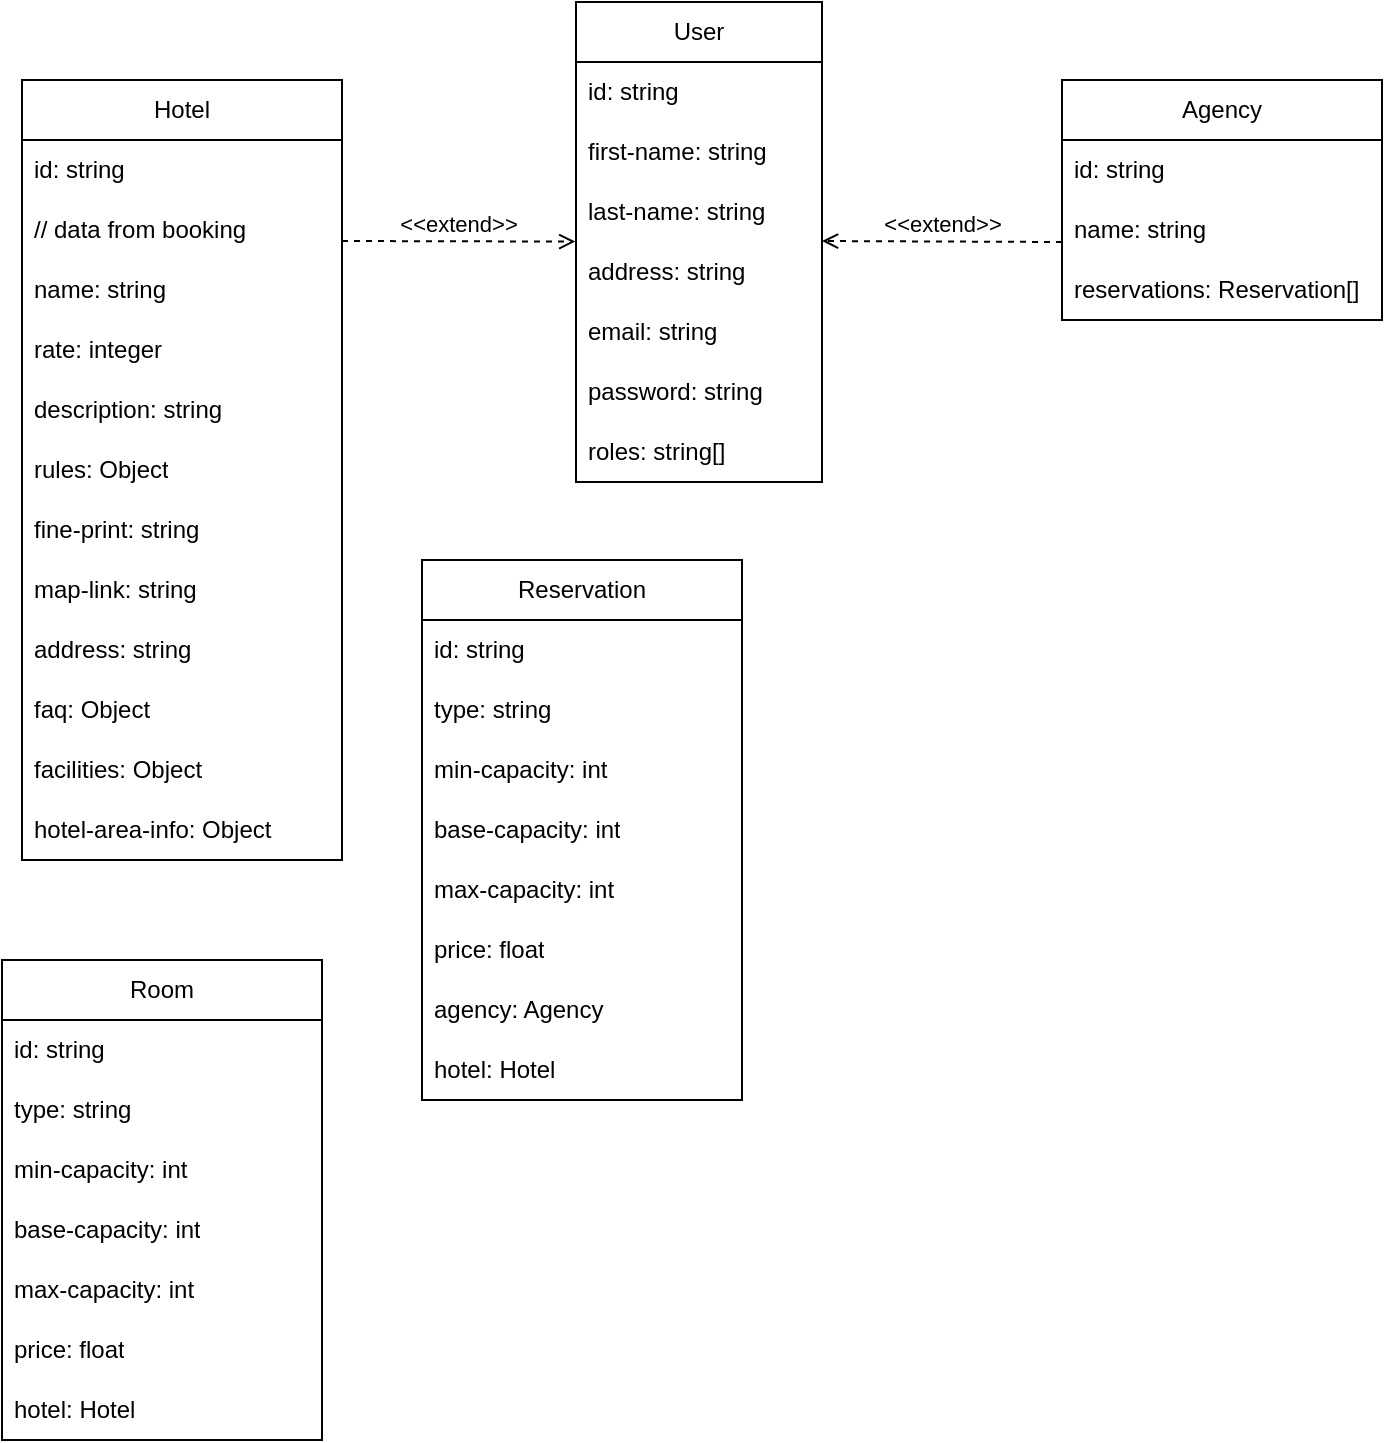 <mxfile version="26.0.11">
  <diagram id="C5RBs43oDa-KdzZeNtuy" name="Page-1">
    <mxGraphModel dx="989" dy="518" grid="1" gridSize="10" guides="1" tooltips="1" connect="1" arrows="1" fold="1" page="1" pageScale="1" pageWidth="827" pageHeight="1169" math="0" shadow="0">
      <root>
        <mxCell id="WIyWlLk6GJQsqaUBKTNV-0" />
        <mxCell id="WIyWlLk6GJQsqaUBKTNV-1" parent="WIyWlLk6GJQsqaUBKTNV-0" />
        <mxCell id="F9ec1wagIEGhsBL4ZeYO-0" value="User" style="swimlane;fontStyle=0;childLayout=stackLayout;horizontal=1;startSize=30;horizontalStack=0;resizeParent=1;resizeParentMax=0;resizeLast=0;collapsible=1;marginBottom=0;whiteSpace=wrap;html=1;" parent="WIyWlLk6GJQsqaUBKTNV-1" vertex="1">
          <mxGeometry x="357" y="161" width="123" height="240" as="geometry" />
        </mxCell>
        <mxCell id="F9ec1wagIEGhsBL4ZeYO-1" value="id: string" style="text;strokeColor=none;fillColor=none;align=left;verticalAlign=middle;spacingLeft=4;spacingRight=4;overflow=hidden;points=[[0,0.5],[1,0.5]];portConstraint=eastwest;rotatable=0;whiteSpace=wrap;html=1;" parent="F9ec1wagIEGhsBL4ZeYO-0" vertex="1">
          <mxGeometry y="30" width="123" height="30" as="geometry" />
        </mxCell>
        <mxCell id="F9ec1wagIEGhsBL4ZeYO-5" value="first-name: string" style="text;strokeColor=none;fillColor=none;align=left;verticalAlign=middle;spacingLeft=4;spacingRight=4;overflow=hidden;points=[[0,0.5],[1,0.5]];portConstraint=eastwest;rotatable=0;whiteSpace=wrap;html=1;" parent="F9ec1wagIEGhsBL4ZeYO-0" vertex="1">
          <mxGeometry y="60" width="123" height="30" as="geometry" />
        </mxCell>
        <mxCell id="F9ec1wagIEGhsBL4ZeYO-2" value="&lt;div&gt;last-name: string&lt;/div&gt;" style="text;strokeColor=none;fillColor=none;align=left;verticalAlign=middle;spacingLeft=4;spacingRight=4;overflow=hidden;points=[[0,0.5],[1,0.5]];portConstraint=eastwest;rotatable=0;whiteSpace=wrap;html=1;" parent="F9ec1wagIEGhsBL4ZeYO-0" vertex="1">
          <mxGeometry y="90" width="123" height="30" as="geometry" />
        </mxCell>
        <mxCell id="F9ec1wagIEGhsBL4ZeYO-3" value="address: string" style="text;strokeColor=none;fillColor=none;align=left;verticalAlign=middle;spacingLeft=4;spacingRight=4;overflow=hidden;points=[[0,0.5],[1,0.5]];portConstraint=eastwest;rotatable=0;whiteSpace=wrap;html=1;" parent="F9ec1wagIEGhsBL4ZeYO-0" vertex="1">
          <mxGeometry y="120" width="123" height="30" as="geometry" />
        </mxCell>
        <mxCell id="F9ec1wagIEGhsBL4ZeYO-4" value="email: string" style="text;strokeColor=none;fillColor=none;align=left;verticalAlign=middle;spacingLeft=4;spacingRight=4;overflow=hidden;points=[[0,0.5],[1,0.5]];portConstraint=eastwest;rotatable=0;whiteSpace=wrap;html=1;" parent="F9ec1wagIEGhsBL4ZeYO-0" vertex="1">
          <mxGeometry y="150" width="123" height="30" as="geometry" />
        </mxCell>
        <mxCell id="F9ec1wagIEGhsBL4ZeYO-6" value="password: string" style="text;strokeColor=none;fillColor=none;align=left;verticalAlign=middle;spacingLeft=4;spacingRight=4;overflow=hidden;points=[[0,0.5],[1,0.5]];portConstraint=eastwest;rotatable=0;whiteSpace=wrap;html=1;" parent="F9ec1wagIEGhsBL4ZeYO-0" vertex="1">
          <mxGeometry y="180" width="123" height="30" as="geometry" />
        </mxCell>
        <mxCell id="F9ec1wagIEGhsBL4ZeYO-7" value="roles: string[]" style="text;strokeColor=none;fillColor=none;align=left;verticalAlign=middle;spacingLeft=4;spacingRight=4;overflow=hidden;points=[[0,0.5],[1,0.5]];portConstraint=eastwest;rotatable=0;whiteSpace=wrap;html=1;" parent="F9ec1wagIEGhsBL4ZeYO-0" vertex="1">
          <mxGeometry y="210" width="123" height="30" as="geometry" />
        </mxCell>
        <mxCell id="F9ec1wagIEGhsBL4ZeYO-10" value="Agency" style="swimlane;fontStyle=0;childLayout=stackLayout;horizontal=1;startSize=30;horizontalStack=0;resizeParent=1;resizeParentMax=0;resizeLast=0;collapsible=1;marginBottom=0;whiteSpace=wrap;html=1;" parent="WIyWlLk6GJQsqaUBKTNV-1" vertex="1">
          <mxGeometry x="600" y="200" width="160" height="120" as="geometry" />
        </mxCell>
        <mxCell id="F9ec1wagIEGhsBL4ZeYO-23" value="id: string" style="text;strokeColor=none;fillColor=none;align=left;verticalAlign=middle;spacingLeft=4;spacingRight=4;overflow=hidden;points=[[0,0.5],[1,0.5]];portConstraint=eastwest;rotatable=0;whiteSpace=wrap;html=1;" parent="F9ec1wagIEGhsBL4ZeYO-10" vertex="1">
          <mxGeometry y="30" width="160" height="30" as="geometry" />
        </mxCell>
        <mxCell id="F9ec1wagIEGhsBL4ZeYO-11" value="name: string" style="text;strokeColor=none;fillColor=none;align=left;verticalAlign=middle;spacingLeft=4;spacingRight=4;overflow=hidden;points=[[0,0.5],[1,0.5]];portConstraint=eastwest;rotatable=0;whiteSpace=wrap;html=1;" parent="F9ec1wagIEGhsBL4ZeYO-10" vertex="1">
          <mxGeometry y="60" width="160" height="30" as="geometry" />
        </mxCell>
        <mxCell id="F9ec1wagIEGhsBL4ZeYO-12" value="reservations: Reservation[]" style="text;strokeColor=none;fillColor=none;align=left;verticalAlign=middle;spacingLeft=4;spacingRight=4;overflow=hidden;points=[[0,0.5],[1,0.5]];portConstraint=eastwest;rotatable=0;whiteSpace=wrap;html=1;" parent="F9ec1wagIEGhsBL4ZeYO-10" vertex="1">
          <mxGeometry y="90" width="160" height="30" as="geometry" />
        </mxCell>
        <mxCell id="F9ec1wagIEGhsBL4ZeYO-14" value="&amp;lt;&amp;lt;extend&amp;gt;&amp;gt;" style="html=1;verticalAlign=bottom;labelBackgroundColor=none;endArrow=open;endFill=0;dashed=1;rounded=0;entryX=-0.003;entryY=-0.007;entryDx=0;entryDy=0;entryPerimeter=0;" parent="WIyWlLk6GJQsqaUBKTNV-1" target="F9ec1wagIEGhsBL4ZeYO-3" edge="1">
          <mxGeometry width="160" relative="1" as="geometry">
            <mxPoint x="240" y="280.5" as="sourcePoint" />
            <mxPoint x="360" y="281" as="targetPoint" />
          </mxGeometry>
        </mxCell>
        <mxCell id="F9ec1wagIEGhsBL4ZeYO-15" value="Hotel" style="swimlane;fontStyle=0;childLayout=stackLayout;horizontal=1;startSize=30;horizontalStack=0;resizeParent=1;resizeParentMax=0;resizeLast=0;collapsible=1;marginBottom=0;whiteSpace=wrap;html=1;" parent="WIyWlLk6GJQsqaUBKTNV-1" vertex="1">
          <mxGeometry x="80" y="200" width="160" height="390" as="geometry" />
        </mxCell>
        <mxCell id="F9ec1wagIEGhsBL4ZeYO-22" value="id: string" style="text;strokeColor=none;fillColor=none;align=left;verticalAlign=middle;spacingLeft=4;spacingRight=4;overflow=hidden;points=[[0,0.5],[1,0.5]];portConstraint=eastwest;rotatable=0;whiteSpace=wrap;html=1;" parent="F9ec1wagIEGhsBL4ZeYO-15" vertex="1">
          <mxGeometry y="30" width="160" height="30" as="geometry" />
        </mxCell>
        <mxCell id="JPMbNrWk5HmAPyn3m17y-19" value="// data from booking" style="text;strokeColor=none;fillColor=none;align=left;verticalAlign=middle;spacingLeft=4;spacingRight=4;overflow=hidden;points=[[0,0.5],[1,0.5]];portConstraint=eastwest;rotatable=0;whiteSpace=wrap;html=1;" vertex="1" parent="F9ec1wagIEGhsBL4ZeYO-15">
          <mxGeometry y="60" width="160" height="30" as="geometry" />
        </mxCell>
        <mxCell id="F9ec1wagIEGhsBL4ZeYO-16" value="name: string" style="text;strokeColor=none;fillColor=none;align=left;verticalAlign=middle;spacingLeft=4;spacingRight=4;overflow=hidden;points=[[0,0.5],[1,0.5]];portConstraint=eastwest;rotatable=0;whiteSpace=wrap;html=1;" parent="F9ec1wagIEGhsBL4ZeYO-15" vertex="1">
          <mxGeometry y="90" width="160" height="30" as="geometry" />
        </mxCell>
        <mxCell id="F9ec1wagIEGhsBL4ZeYO-18" value="&lt;div&gt;rate: integer&lt;/div&gt;" style="text;strokeColor=none;fillColor=none;align=left;verticalAlign=middle;spacingLeft=4;spacingRight=4;overflow=hidden;points=[[0,0.5],[1,0.5]];portConstraint=eastwest;rotatable=0;whiteSpace=wrap;html=1;" parent="F9ec1wagIEGhsBL4ZeYO-15" vertex="1">
          <mxGeometry y="120" width="160" height="30" as="geometry" />
        </mxCell>
        <mxCell id="F9ec1wagIEGhsBL4ZeYO-17" value="description: string" style="text;strokeColor=none;fillColor=none;align=left;verticalAlign=middle;spacingLeft=4;spacingRight=4;overflow=hidden;points=[[0,0.5],[1,0.5]];portConstraint=eastwest;rotatable=0;whiteSpace=wrap;html=1;" parent="F9ec1wagIEGhsBL4ZeYO-15" vertex="1">
          <mxGeometry y="150" width="160" height="30" as="geometry" />
        </mxCell>
        <mxCell id="JPMbNrWk5HmAPyn3m17y-0" value="rules: Object" style="text;strokeColor=none;fillColor=none;align=left;verticalAlign=middle;spacingLeft=4;spacingRight=4;overflow=hidden;points=[[0,0.5],[1,0.5]];portConstraint=eastwest;rotatable=0;whiteSpace=wrap;html=1;" vertex="1" parent="F9ec1wagIEGhsBL4ZeYO-15">
          <mxGeometry y="180" width="160" height="30" as="geometry" />
        </mxCell>
        <mxCell id="JPMbNrWk5HmAPyn3m17y-1" value="fine-print: string" style="text;strokeColor=none;fillColor=none;align=left;verticalAlign=middle;spacingLeft=4;spacingRight=4;overflow=hidden;points=[[0,0.5],[1,0.5]];portConstraint=eastwest;rotatable=0;whiteSpace=wrap;html=1;" vertex="1" parent="F9ec1wagIEGhsBL4ZeYO-15">
          <mxGeometry y="210" width="160" height="30" as="geometry" />
        </mxCell>
        <mxCell id="JPMbNrWk5HmAPyn3m17y-2" value="map-link: string" style="text;strokeColor=none;fillColor=none;align=left;verticalAlign=middle;spacingLeft=4;spacingRight=4;overflow=hidden;points=[[0,0.5],[1,0.5]];portConstraint=eastwest;rotatable=0;whiteSpace=wrap;html=1;" vertex="1" parent="F9ec1wagIEGhsBL4ZeYO-15">
          <mxGeometry y="240" width="160" height="30" as="geometry" />
        </mxCell>
        <mxCell id="JPMbNrWk5HmAPyn3m17y-3" value="address: string" style="text;strokeColor=none;fillColor=none;align=left;verticalAlign=middle;spacingLeft=4;spacingRight=4;overflow=hidden;points=[[0,0.5],[1,0.5]];portConstraint=eastwest;rotatable=0;whiteSpace=wrap;html=1;" vertex="1" parent="F9ec1wagIEGhsBL4ZeYO-15">
          <mxGeometry y="270" width="160" height="30" as="geometry" />
        </mxCell>
        <mxCell id="JPMbNrWk5HmAPyn3m17y-4" value="faq: Object" style="text;strokeColor=none;fillColor=none;align=left;verticalAlign=middle;spacingLeft=4;spacingRight=4;overflow=hidden;points=[[0,0.5],[1,0.5]];portConstraint=eastwest;rotatable=0;whiteSpace=wrap;html=1;" vertex="1" parent="F9ec1wagIEGhsBL4ZeYO-15">
          <mxGeometry y="300" width="160" height="30" as="geometry" />
        </mxCell>
        <mxCell id="JPMbNrWk5HmAPyn3m17y-5" value="facilities: Object" style="text;strokeColor=none;fillColor=none;align=left;verticalAlign=middle;spacingLeft=4;spacingRight=4;overflow=hidden;points=[[0,0.5],[1,0.5]];portConstraint=eastwest;rotatable=0;whiteSpace=wrap;html=1;" vertex="1" parent="F9ec1wagIEGhsBL4ZeYO-15">
          <mxGeometry y="330" width="160" height="30" as="geometry" />
        </mxCell>
        <mxCell id="JPMbNrWk5HmAPyn3m17y-6" value="hotel-area-info: Object" style="text;strokeColor=none;fillColor=none;align=left;verticalAlign=middle;spacingLeft=4;spacingRight=4;overflow=hidden;points=[[0,0.5],[1,0.5]];portConstraint=eastwest;rotatable=0;whiteSpace=wrap;html=1;" vertex="1" parent="F9ec1wagIEGhsBL4ZeYO-15">
          <mxGeometry y="360" width="160" height="30" as="geometry" />
        </mxCell>
        <mxCell id="F9ec1wagIEGhsBL4ZeYO-19" value="&amp;lt;&amp;lt;extend&amp;gt;&amp;gt;" style="html=1;verticalAlign=bottom;labelBackgroundColor=none;endArrow=open;endFill=0;dashed=1;rounded=0;" parent="WIyWlLk6GJQsqaUBKTNV-1" edge="1">
          <mxGeometry width="160" relative="1" as="geometry">
            <mxPoint x="600" y="281" as="sourcePoint" />
            <mxPoint x="480" y="280.5" as="targetPoint" />
          </mxGeometry>
        </mxCell>
        <mxCell id="F9ec1wagIEGhsBL4ZeYO-24" value="Room" style="swimlane;fontStyle=0;childLayout=stackLayout;horizontal=1;startSize=30;horizontalStack=0;resizeParent=1;resizeParentMax=0;resizeLast=0;collapsible=1;marginBottom=0;whiteSpace=wrap;html=1;" parent="WIyWlLk6GJQsqaUBKTNV-1" vertex="1">
          <mxGeometry x="70" y="640" width="160" height="240" as="geometry" />
        </mxCell>
        <mxCell id="F9ec1wagIEGhsBL4ZeYO-28" value="id: string" style="text;strokeColor=none;fillColor=none;align=left;verticalAlign=middle;spacingLeft=4;spacingRight=4;overflow=hidden;points=[[0,0.5],[1,0.5]];portConstraint=eastwest;rotatable=0;whiteSpace=wrap;html=1;" parent="F9ec1wagIEGhsBL4ZeYO-24" vertex="1">
          <mxGeometry y="30" width="160" height="30" as="geometry" />
        </mxCell>
        <mxCell id="F9ec1wagIEGhsBL4ZeYO-25" value="&lt;div&gt;type: string&lt;/div&gt;" style="text;strokeColor=none;fillColor=none;align=left;verticalAlign=middle;spacingLeft=4;spacingRight=4;overflow=hidden;points=[[0,0.5],[1,0.5]];portConstraint=eastwest;rotatable=0;whiteSpace=wrap;html=1;" parent="F9ec1wagIEGhsBL4ZeYO-24" vertex="1">
          <mxGeometry y="60" width="160" height="30" as="geometry" />
        </mxCell>
        <mxCell id="F9ec1wagIEGhsBL4ZeYO-26" value="&lt;div&gt;min-capacity: int&lt;/div&gt;" style="text;strokeColor=none;fillColor=none;align=left;verticalAlign=middle;spacingLeft=4;spacingRight=4;overflow=hidden;points=[[0,0.5],[1,0.5]];portConstraint=eastwest;rotatable=0;whiteSpace=wrap;html=1;" parent="F9ec1wagIEGhsBL4ZeYO-24" vertex="1">
          <mxGeometry y="90" width="160" height="30" as="geometry" />
        </mxCell>
        <mxCell id="F9ec1wagIEGhsBL4ZeYO-30" value="&lt;div&gt;base-capacity: int&lt;/div&gt;" style="text;strokeColor=none;fillColor=none;align=left;verticalAlign=middle;spacingLeft=4;spacingRight=4;overflow=hidden;points=[[0,0.5],[1,0.5]];portConstraint=eastwest;rotatable=0;whiteSpace=wrap;html=1;" parent="F9ec1wagIEGhsBL4ZeYO-24" vertex="1">
          <mxGeometry y="120" width="160" height="30" as="geometry" />
        </mxCell>
        <mxCell id="F9ec1wagIEGhsBL4ZeYO-29" value="&lt;div&gt;max-capacity: int&lt;/div&gt;" style="text;strokeColor=none;fillColor=none;align=left;verticalAlign=middle;spacingLeft=4;spacingRight=4;overflow=hidden;points=[[0,0.5],[1,0.5]];portConstraint=eastwest;rotatable=0;whiteSpace=wrap;html=1;" parent="F9ec1wagIEGhsBL4ZeYO-24" vertex="1">
          <mxGeometry y="150" width="160" height="30" as="geometry" />
        </mxCell>
        <mxCell id="F9ec1wagIEGhsBL4ZeYO-32" value="price: float" style="text;strokeColor=none;fillColor=none;align=left;verticalAlign=middle;spacingLeft=4;spacingRight=4;overflow=hidden;points=[[0,0.5],[1,0.5]];portConstraint=eastwest;rotatable=0;whiteSpace=wrap;html=1;" parent="F9ec1wagIEGhsBL4ZeYO-24" vertex="1">
          <mxGeometry y="180" width="160" height="30" as="geometry" />
        </mxCell>
        <mxCell id="F9ec1wagIEGhsBL4ZeYO-33" value="&lt;div&gt;hotel: Hotel&lt;/div&gt;" style="text;strokeColor=none;fillColor=none;align=left;verticalAlign=middle;spacingLeft=4;spacingRight=4;overflow=hidden;points=[[0,0.5],[1,0.5]];portConstraint=eastwest;rotatable=0;whiteSpace=wrap;html=1;" parent="F9ec1wagIEGhsBL4ZeYO-24" vertex="1">
          <mxGeometry y="210" width="160" height="30" as="geometry" />
        </mxCell>
        <mxCell id="F9ec1wagIEGhsBL4ZeYO-34" value="Reservation" style="swimlane;fontStyle=0;childLayout=stackLayout;horizontal=1;startSize=30;horizontalStack=0;resizeParent=1;resizeParentMax=0;resizeLast=0;collapsible=1;marginBottom=0;whiteSpace=wrap;html=1;" parent="WIyWlLk6GJQsqaUBKTNV-1" vertex="1">
          <mxGeometry x="280" y="440" width="160" height="270" as="geometry" />
        </mxCell>
        <mxCell id="F9ec1wagIEGhsBL4ZeYO-35" value="id: string" style="text;strokeColor=none;fillColor=none;align=left;verticalAlign=middle;spacingLeft=4;spacingRight=4;overflow=hidden;points=[[0,0.5],[1,0.5]];portConstraint=eastwest;rotatable=0;whiteSpace=wrap;html=1;" parent="F9ec1wagIEGhsBL4ZeYO-34" vertex="1">
          <mxGeometry y="30" width="160" height="30" as="geometry" />
        </mxCell>
        <mxCell id="F9ec1wagIEGhsBL4ZeYO-36" value="&lt;div&gt;type: string&lt;/div&gt;" style="text;strokeColor=none;fillColor=none;align=left;verticalAlign=middle;spacingLeft=4;spacingRight=4;overflow=hidden;points=[[0,0.5],[1,0.5]];portConstraint=eastwest;rotatable=0;whiteSpace=wrap;html=1;" parent="F9ec1wagIEGhsBL4ZeYO-34" vertex="1">
          <mxGeometry y="60" width="160" height="30" as="geometry" />
        </mxCell>
        <mxCell id="F9ec1wagIEGhsBL4ZeYO-37" value="&lt;div&gt;min-capacity: int&lt;/div&gt;" style="text;strokeColor=none;fillColor=none;align=left;verticalAlign=middle;spacingLeft=4;spacingRight=4;overflow=hidden;points=[[0,0.5],[1,0.5]];portConstraint=eastwest;rotatable=0;whiteSpace=wrap;html=1;" parent="F9ec1wagIEGhsBL4ZeYO-34" vertex="1">
          <mxGeometry y="90" width="160" height="30" as="geometry" />
        </mxCell>
        <mxCell id="F9ec1wagIEGhsBL4ZeYO-38" value="&lt;div&gt;base-capacity: int&lt;/div&gt;" style="text;strokeColor=none;fillColor=none;align=left;verticalAlign=middle;spacingLeft=4;spacingRight=4;overflow=hidden;points=[[0,0.5],[1,0.5]];portConstraint=eastwest;rotatable=0;whiteSpace=wrap;html=1;" parent="F9ec1wagIEGhsBL4ZeYO-34" vertex="1">
          <mxGeometry y="120" width="160" height="30" as="geometry" />
        </mxCell>
        <mxCell id="F9ec1wagIEGhsBL4ZeYO-39" value="&lt;div&gt;max-capacity: int&lt;/div&gt;" style="text;strokeColor=none;fillColor=none;align=left;verticalAlign=middle;spacingLeft=4;spacingRight=4;overflow=hidden;points=[[0,0.5],[1,0.5]];portConstraint=eastwest;rotatable=0;whiteSpace=wrap;html=1;" parent="F9ec1wagIEGhsBL4ZeYO-34" vertex="1">
          <mxGeometry y="150" width="160" height="30" as="geometry" />
        </mxCell>
        <mxCell id="F9ec1wagIEGhsBL4ZeYO-40" value="price: float" style="text;strokeColor=none;fillColor=none;align=left;verticalAlign=middle;spacingLeft=4;spacingRight=4;overflow=hidden;points=[[0,0.5],[1,0.5]];portConstraint=eastwest;rotatable=0;whiteSpace=wrap;html=1;" parent="F9ec1wagIEGhsBL4ZeYO-34" vertex="1">
          <mxGeometry y="180" width="160" height="30" as="geometry" />
        </mxCell>
        <mxCell id="F9ec1wagIEGhsBL4ZeYO-41" value="agency: Agency" style="text;strokeColor=none;fillColor=none;align=left;verticalAlign=middle;spacingLeft=4;spacingRight=4;overflow=hidden;points=[[0,0.5],[1,0.5]];portConstraint=eastwest;rotatable=0;whiteSpace=wrap;html=1;" parent="F9ec1wagIEGhsBL4ZeYO-34" vertex="1">
          <mxGeometry y="210" width="160" height="30" as="geometry" />
        </mxCell>
        <mxCell id="F9ec1wagIEGhsBL4ZeYO-42" value="hotel: Hotel" style="text;strokeColor=none;fillColor=none;align=left;verticalAlign=middle;spacingLeft=4;spacingRight=4;overflow=hidden;points=[[0,0.5],[1,0.5]];portConstraint=eastwest;rotatable=0;whiteSpace=wrap;html=1;" parent="F9ec1wagIEGhsBL4ZeYO-34" vertex="1">
          <mxGeometry y="240" width="160" height="30" as="geometry" />
        </mxCell>
      </root>
    </mxGraphModel>
  </diagram>
</mxfile>
